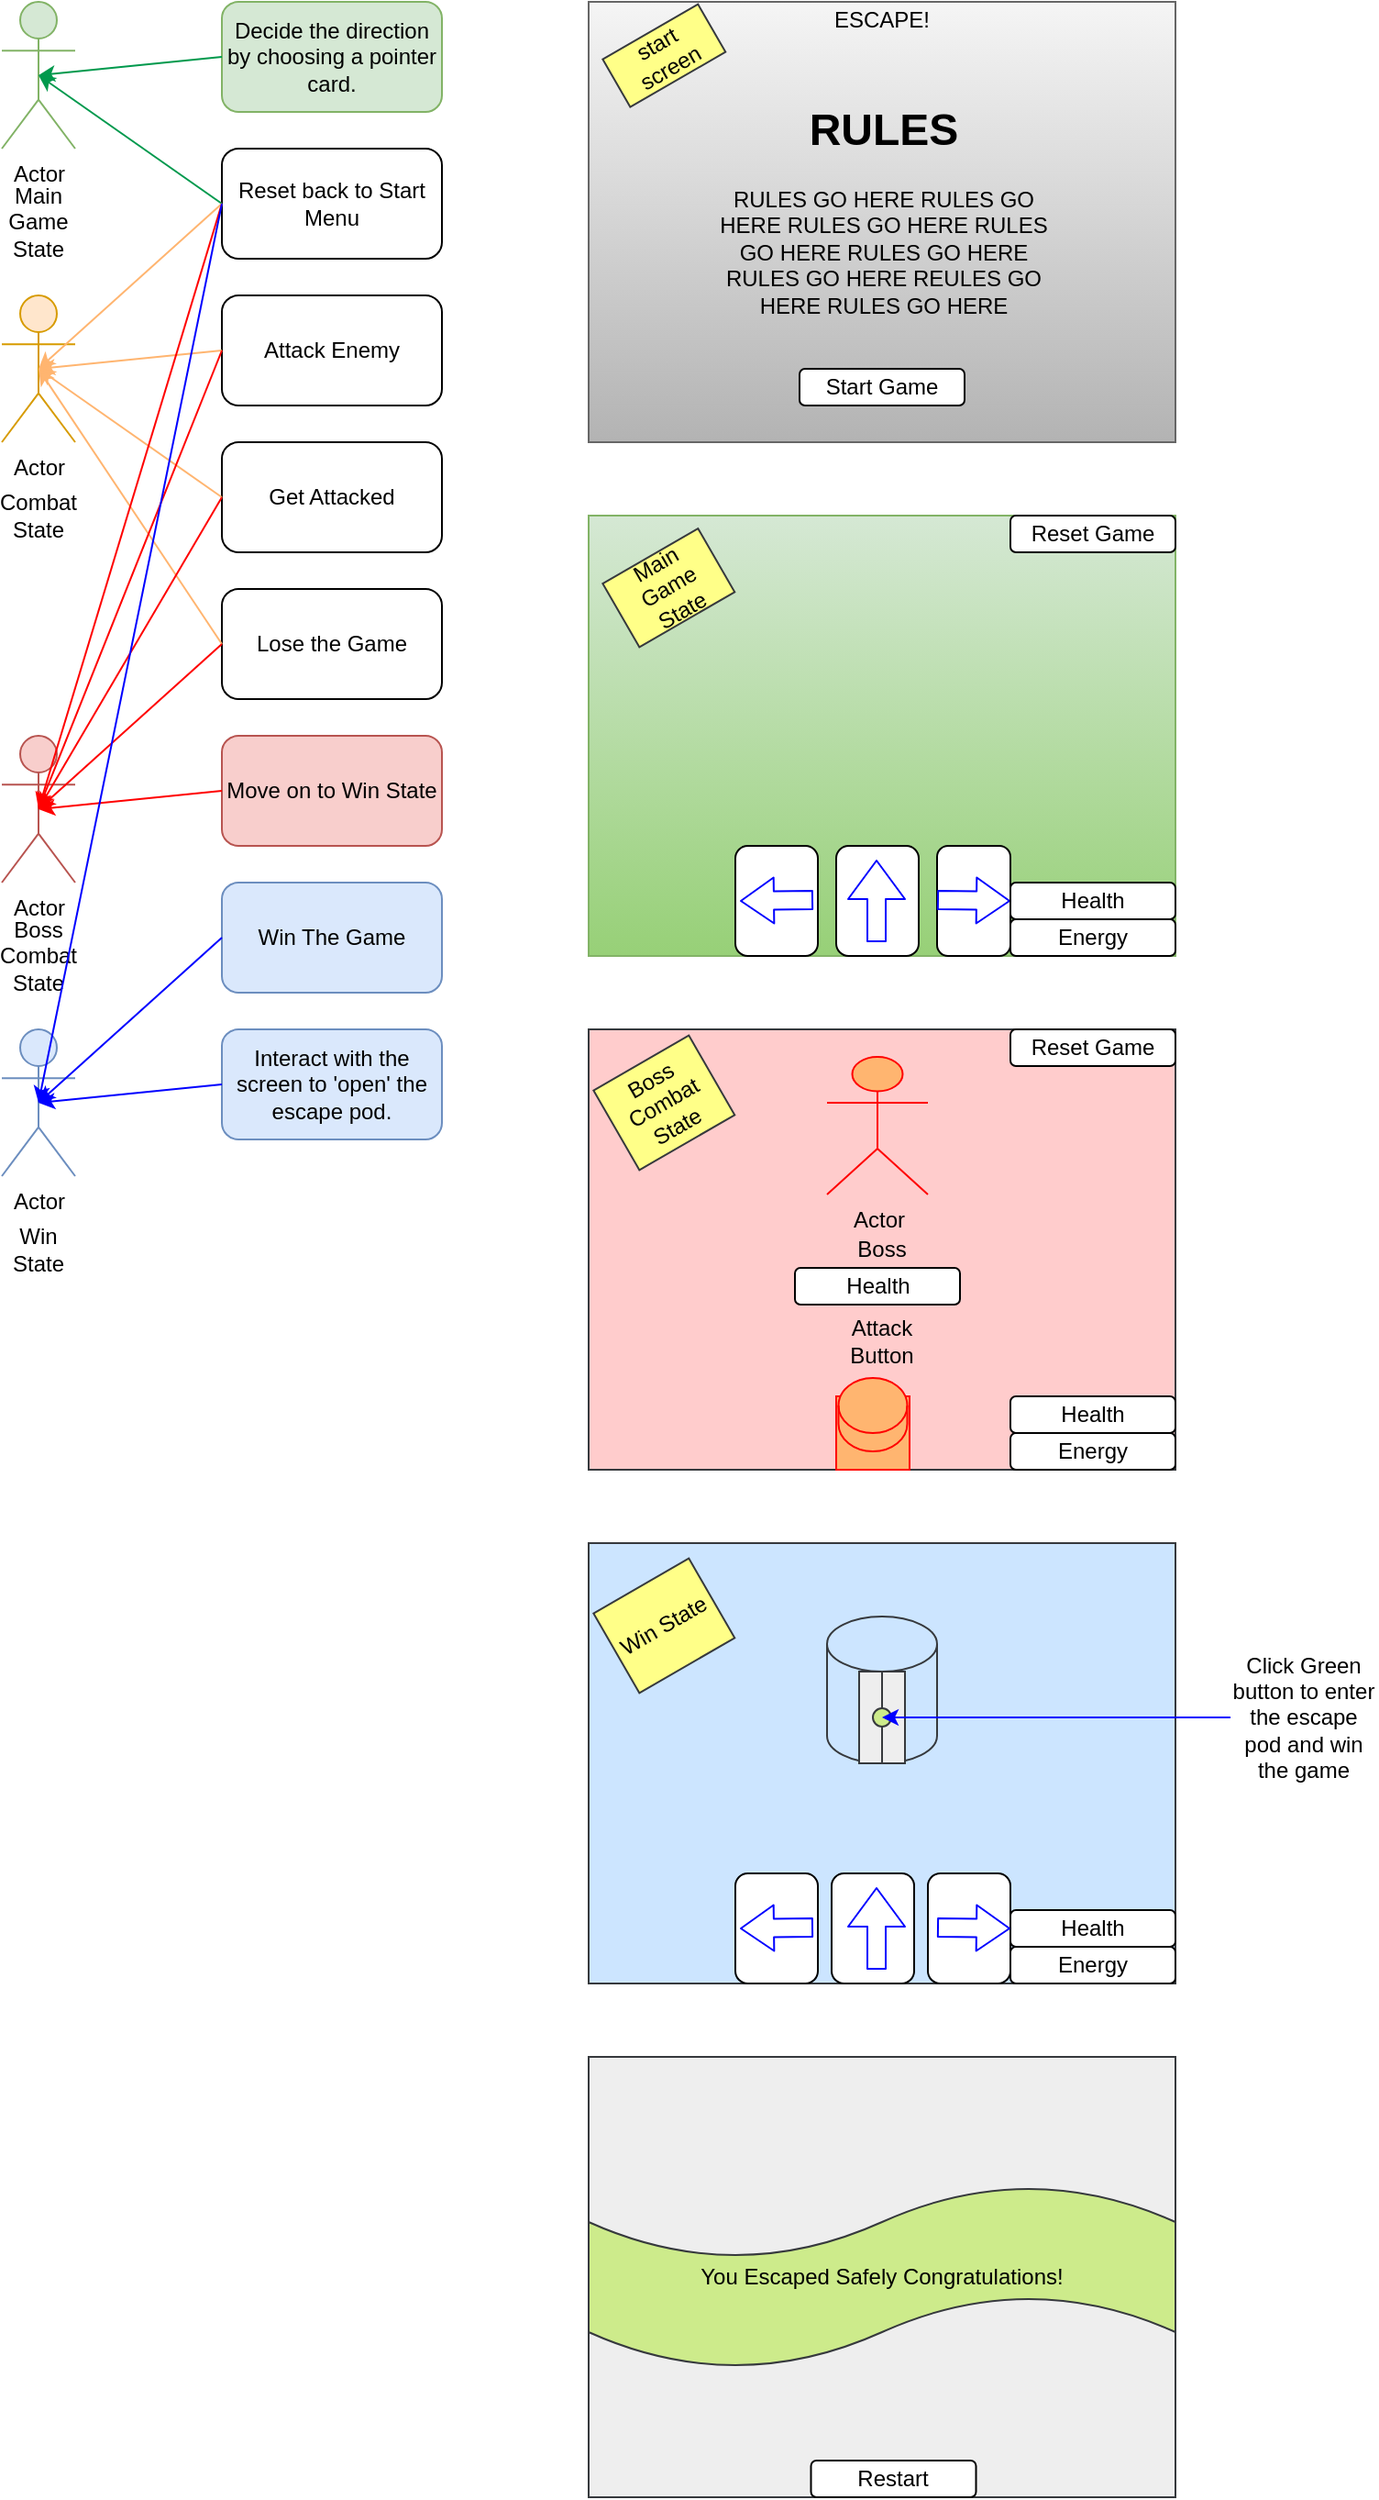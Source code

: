 <mxfile version="13.11.0" type="github">
  <diagram id="wKcpJ1MoGPsjlew4tpE2" name="Game State and Actors">
    <mxGraphModel dx="2276" dy="826" grid="1" gridSize="10" guides="1" tooltips="1" connect="1" arrows="1" fold="1" page="1" pageScale="1" pageWidth="850" pageHeight="1100" math="0" shadow="0">
      <root>
        <mxCell id="0" />
        <mxCell id="1" parent="0" />
        <mxCell id="601QQW2Ij4bVxw6Ef1ii-1" value="Actor" style="shape=umlActor;verticalLabelPosition=bottom;verticalAlign=top;html=1;outlineConnect=0;fillColor=#d5e8d4;strokeColor=#82b366;" parent="1" vertex="1">
          <mxGeometry width="40" height="80" as="geometry" />
        </mxCell>
        <mxCell id="601QQW2Ij4bVxw6Ef1ii-2" value="Decide the direction by choosing a pointer card." style="rounded=1;whiteSpace=wrap;html=1;fillColor=#d5e8d4;strokeColor=#82b366;" parent="1" vertex="1">
          <mxGeometry x="120" width="120" height="60" as="geometry" />
        </mxCell>
        <mxCell id="601QQW2Ij4bVxw6Ef1ii-3" value="Main Game State&lt;br&gt;" style="text;html=1;strokeColor=none;fillColor=none;align=center;verticalAlign=middle;whiteSpace=wrap;rounded=0;" parent="1" vertex="1">
          <mxGeometry y="110" width="40" height="20" as="geometry" />
        </mxCell>
        <mxCell id="601QQW2Ij4bVxw6Ef1ii-4" value="" style="endArrow=classic;html=1;entryX=0.5;entryY=0.5;entryDx=0;entryDy=0;entryPerimeter=0;exitX=0;exitY=0.5;exitDx=0;exitDy=0;strokeColor=#00994D;" parent="1" source="601QQW2Ij4bVxw6Ef1ii-2" target="601QQW2Ij4bVxw6Ef1ii-1" edge="1">
          <mxGeometry width="50" height="50" relative="1" as="geometry">
            <mxPoint x="60" y="65" as="sourcePoint" />
            <mxPoint x="110" y="15" as="targetPoint" />
          </mxGeometry>
        </mxCell>
        <mxCell id="601QQW2Ij4bVxw6Ef1ii-5" value="Reset back to Start Menu" style="rounded=1;whiteSpace=wrap;html=1;" parent="1" vertex="1">
          <mxGeometry x="120" y="80" width="120" height="60" as="geometry" />
        </mxCell>
        <mxCell id="601QQW2Ij4bVxw6Ef1ii-6" value="" style="endArrow=classic;html=1;exitX=0;exitY=0.5;exitDx=0;exitDy=0;entryX=0.5;entryY=0.5;entryDx=0;entryDy=0;entryPerimeter=0;strokeColor=#00994D;" parent="1" source="601QQW2Ij4bVxw6Ef1ii-5" target="601QQW2Ij4bVxw6Ef1ii-1" edge="1">
          <mxGeometry width="50" height="50" relative="1" as="geometry">
            <mxPoint x="60" y="100" as="sourcePoint" />
            <mxPoint x="110" y="50" as="targetPoint" />
          </mxGeometry>
        </mxCell>
        <mxCell id="601QQW2Ij4bVxw6Ef1ii-8" value="Actor" style="shape=umlActor;verticalLabelPosition=bottom;verticalAlign=top;html=1;outlineConnect=0;fillColor=#ffe6cc;strokeColor=#d79b00;" parent="1" vertex="1">
          <mxGeometry y="160" width="40" height="80" as="geometry" />
        </mxCell>
        <mxCell id="601QQW2Ij4bVxw6Ef1ii-9" value="Combat&lt;br&gt;State" style="text;html=1;strokeColor=none;fillColor=none;align=center;verticalAlign=middle;whiteSpace=wrap;rounded=0;" parent="1" vertex="1">
          <mxGeometry y="270" width="40" height="20" as="geometry" />
        </mxCell>
        <mxCell id="601QQW2Ij4bVxw6Ef1ii-14" value="Attack Enemy" style="rounded=1;whiteSpace=wrap;html=1;" parent="1" vertex="1">
          <mxGeometry x="120" y="160" width="120" height="60" as="geometry" />
        </mxCell>
        <mxCell id="601QQW2Ij4bVxw6Ef1ii-15" value="" style="endArrow=classic;html=1;entryX=0.5;entryY=0.5;entryDx=0;entryDy=0;entryPerimeter=0;exitX=0;exitY=0.5;exitDx=0;exitDy=0;strokeColor=#FFB570;" parent="1" source="601QQW2Ij4bVxw6Ef1ii-14" target="601QQW2Ij4bVxw6Ef1ii-8" edge="1">
          <mxGeometry width="50" height="50" relative="1" as="geometry">
            <mxPoint x="50" y="220" as="sourcePoint" />
            <mxPoint x="100" y="170" as="targetPoint" />
          </mxGeometry>
        </mxCell>
        <mxCell id="601QQW2Ij4bVxw6Ef1ii-16" value="Get Attacked" style="rounded=1;whiteSpace=wrap;html=1;" parent="1" vertex="1">
          <mxGeometry x="120" y="240" width="120" height="60" as="geometry" />
        </mxCell>
        <mxCell id="601QQW2Ij4bVxw6Ef1ii-17" value="" style="endArrow=classic;html=1;entryX=0.5;entryY=0.5;entryDx=0;entryDy=0;entryPerimeter=0;exitX=0;exitY=0.5;exitDx=0;exitDy=0;strokeColor=#FFB570;" parent="1" source="601QQW2Ij4bVxw6Ef1ii-16" target="601QQW2Ij4bVxw6Ef1ii-8" edge="1">
          <mxGeometry width="50" height="50" relative="1" as="geometry">
            <mxPoint x="60" y="260" as="sourcePoint" />
            <mxPoint x="110" y="210" as="targetPoint" />
          </mxGeometry>
        </mxCell>
        <mxCell id="601QQW2Ij4bVxw6Ef1ii-18" value="Lose the Game" style="rounded=1;whiteSpace=wrap;html=1;" parent="1" vertex="1">
          <mxGeometry x="120" y="320" width="120" height="60" as="geometry" />
        </mxCell>
        <mxCell id="601QQW2Ij4bVxw6Ef1ii-20" value="" style="endArrow=classic;html=1;exitX=0;exitY=0.5;exitDx=0;exitDy=0;entryX=0.5;entryY=0.5;entryDx=0;entryDy=0;entryPerimeter=0;strokeColor=#FFB570;" parent="1" source="601QQW2Ij4bVxw6Ef1ii-18" target="601QQW2Ij4bVxw6Ef1ii-8" edge="1">
          <mxGeometry width="50" height="50" relative="1" as="geometry">
            <mxPoint x="50" y="320" as="sourcePoint" />
            <mxPoint x="100" y="270" as="targetPoint" />
          </mxGeometry>
        </mxCell>
        <mxCell id="601QQW2Ij4bVxw6Ef1ii-21" value="" style="endArrow=classic;html=1;exitX=0;exitY=0.5;exitDx=0;exitDy=0;entryX=0.5;entryY=0.5;entryDx=0;entryDy=0;entryPerimeter=0;strokeColor=#FFB570;" parent="1" source="601QQW2Ij4bVxw6Ef1ii-5" target="601QQW2Ij4bVxw6Ef1ii-8" edge="1">
          <mxGeometry width="50" height="50" relative="1" as="geometry">
            <mxPoint x="60" y="170" as="sourcePoint" />
            <mxPoint x="110" y="120" as="targetPoint" />
          </mxGeometry>
        </mxCell>
        <mxCell id="601QQW2Ij4bVxw6Ef1ii-22" value="Actor" style="shape=umlActor;verticalLabelPosition=bottom;verticalAlign=top;html=1;outlineConnect=0;fillColor=#f8cecc;strokeColor=#b85450;" parent="1" vertex="1">
          <mxGeometry y="400" width="40" height="80" as="geometry" />
        </mxCell>
        <mxCell id="601QQW2Ij4bVxw6Ef1ii-23" value="Boss Combat State" style="text;html=1;strokeColor=none;fillColor=none;align=center;verticalAlign=middle;whiteSpace=wrap;rounded=0;" parent="1" vertex="1">
          <mxGeometry y="510" width="40" height="20" as="geometry" />
        </mxCell>
        <mxCell id="601QQW2Ij4bVxw6Ef1ii-27" value="" style="endArrow=classic;html=1;entryX=0.5;entryY=0.5;entryDx=0;entryDy=0;entryPerimeter=0;exitX=0;exitY=0.5;exitDx=0;exitDy=0;strokeColor=#FF0000;" parent="1" source="601QQW2Ij4bVxw6Ef1ii-18" target="601QQW2Ij4bVxw6Ef1ii-22" edge="1">
          <mxGeometry width="50" height="50" relative="1" as="geometry">
            <mxPoint x="110" y="480" as="sourcePoint" />
            <mxPoint x="160" y="430" as="targetPoint" />
          </mxGeometry>
        </mxCell>
        <mxCell id="601QQW2Ij4bVxw6Ef1ii-28" value="" style="endArrow=classic;html=1;entryX=0.5;entryY=0.5;entryDx=0;entryDy=0;entryPerimeter=0;exitX=0;exitY=0.5;exitDx=0;exitDy=0;strokeColor=#FF0000;" parent="1" source="601QQW2Ij4bVxw6Ef1ii-16" target="601QQW2Ij4bVxw6Ef1ii-22" edge="1">
          <mxGeometry width="50" height="50" relative="1" as="geometry">
            <mxPoint x="30" y="380" as="sourcePoint" />
            <mxPoint x="80" y="330" as="targetPoint" />
          </mxGeometry>
        </mxCell>
        <mxCell id="601QQW2Ij4bVxw6Ef1ii-29" value="" style="endArrow=classic;html=1;entryX=0.5;entryY=0.5;entryDx=0;entryDy=0;entryPerimeter=0;exitX=0;exitY=0.5;exitDx=0;exitDy=0;strokeColor=#FF0000;" parent="1" source="601QQW2Ij4bVxw6Ef1ii-14" target="601QQW2Ij4bVxw6Ef1ii-22" edge="1">
          <mxGeometry width="50" height="50" relative="1" as="geometry">
            <mxPoint x="10" y="360" as="sourcePoint" />
            <mxPoint x="60" y="310" as="targetPoint" />
          </mxGeometry>
        </mxCell>
        <mxCell id="601QQW2Ij4bVxw6Ef1ii-30" value="" style="endArrow=classic;html=1;entryX=0.5;entryY=0.5;entryDx=0;entryDy=0;entryPerimeter=0;exitX=0;exitY=0.5;exitDx=0;exitDy=0;fillColor=#f8cecc;strokeColor=#FF0000;" parent="1" source="601QQW2Ij4bVxw6Ef1ii-5" target="601QQW2Ij4bVxw6Ef1ii-22" edge="1">
          <mxGeometry width="50" height="50" relative="1" as="geometry">
            <mxPoint y="360" as="sourcePoint" />
            <mxPoint x="50" y="310" as="targetPoint" />
          </mxGeometry>
        </mxCell>
        <mxCell id="601QQW2Ij4bVxw6Ef1ii-31" value="Move on to Win State" style="rounded=1;whiteSpace=wrap;html=1;fillColor=#f8cecc;strokeColor=#b85450;" parent="1" vertex="1">
          <mxGeometry x="120" y="400" width="120" height="60" as="geometry" />
        </mxCell>
        <mxCell id="601QQW2Ij4bVxw6Ef1ii-32" value="" style="endArrow=classic;html=1;entryX=0.5;entryY=0.5;entryDx=0;entryDy=0;entryPerimeter=0;exitX=0;exitY=0.5;exitDx=0;exitDy=0;strokeColor=#FF0000;" parent="1" source="601QQW2Ij4bVxw6Ef1ii-31" target="601QQW2Ij4bVxw6Ef1ii-22" edge="1">
          <mxGeometry width="50" height="50" relative="1" as="geometry">
            <mxPoint x="60" y="465" as="sourcePoint" />
            <mxPoint x="110" y="415" as="targetPoint" />
          </mxGeometry>
        </mxCell>
        <mxCell id="601QQW2Ij4bVxw6Ef1ii-33" value="Actor" style="shape=umlActor;verticalLabelPosition=bottom;verticalAlign=top;html=1;outlineConnect=0;fillColor=#dae8fc;strokeColor=#6c8ebf;" parent="1" vertex="1">
          <mxGeometry y="560" width="40" height="80" as="geometry" />
        </mxCell>
        <mxCell id="601QQW2Ij4bVxw6Ef1ii-34" value="Win State&lt;br&gt;" style="text;html=1;strokeColor=none;fillColor=none;align=center;verticalAlign=middle;whiteSpace=wrap;rounded=0;" parent="1" vertex="1">
          <mxGeometry y="670" width="40" height="20" as="geometry" />
        </mxCell>
        <mxCell id="601QQW2Ij4bVxw6Ef1ii-36" value="Win The Game" style="rounded=1;whiteSpace=wrap;html=1;fillColor=#dae8fc;strokeColor=#6c8ebf;" parent="1" vertex="1">
          <mxGeometry x="120" y="480" width="120" height="60" as="geometry" />
        </mxCell>
        <mxCell id="601QQW2Ij4bVxw6Ef1ii-37" value="" style="endArrow=classic;html=1;exitX=0;exitY=0.5;exitDx=0;exitDy=0;entryX=0.5;entryY=0.5;entryDx=0;entryDy=0;entryPerimeter=0;strokeColor=#0000FF;" parent="1" source="601QQW2Ij4bVxw6Ef1ii-36" target="601QQW2Ij4bVxw6Ef1ii-33" edge="1">
          <mxGeometry width="50" height="50" relative="1" as="geometry">
            <mxPoint x="50" y="620" as="sourcePoint" />
            <mxPoint x="100" y="570" as="targetPoint" />
          </mxGeometry>
        </mxCell>
        <mxCell id="601QQW2Ij4bVxw6Ef1ii-38" value="Interact with the screen to &#39;open&#39; the escape pod." style="rounded=1;whiteSpace=wrap;html=1;fillColor=#dae8fc;strokeColor=#6c8ebf;" parent="1" vertex="1">
          <mxGeometry x="120" y="560" width="120" height="60" as="geometry" />
        </mxCell>
        <mxCell id="601QQW2Ij4bVxw6Ef1ii-39" value="" style="endArrow=classic;html=1;strokeColor=#0000FF;entryX=0.5;entryY=0.5;entryDx=0;entryDy=0;entryPerimeter=0;exitX=0;exitY=0.5;exitDx=0;exitDy=0;" parent="1" source="601QQW2Ij4bVxw6Ef1ii-38" target="601QQW2Ij4bVxw6Ef1ii-33" edge="1">
          <mxGeometry width="50" height="50" relative="1" as="geometry">
            <mxPoint x="50" y="650" as="sourcePoint" />
            <mxPoint x="100" y="600" as="targetPoint" />
          </mxGeometry>
        </mxCell>
        <mxCell id="601QQW2Ij4bVxw6Ef1ii-40" value="" style="endArrow=classic;html=1;strokeColor=#0000FF;entryX=0.5;entryY=0.5;entryDx=0;entryDy=0;entryPerimeter=0;exitX=0;exitY=0.5;exitDx=0;exitDy=0;" parent="1" source="601QQW2Ij4bVxw6Ef1ii-5" target="601QQW2Ij4bVxw6Ef1ii-33" edge="1">
          <mxGeometry width="50" height="50" relative="1" as="geometry">
            <mxPoint x="60" y="500" as="sourcePoint" />
            <mxPoint x="110" y="450" as="targetPoint" />
          </mxGeometry>
        </mxCell>
        <mxCell id="601QQW2Ij4bVxw6Ef1ii-43" value="" style="rounded=0;whiteSpace=wrap;html=1;gradientColor=#b3b3b3;fillColor=#f5f5f5;strokeColor=#666666;" parent="1" vertex="1">
          <mxGeometry x="320" width="320" height="240" as="geometry" />
        </mxCell>
        <mxCell id="601QQW2Ij4bVxw6Ef1ii-44" value="" style="rounded=0;whiteSpace=wrap;html=1;gradientColor=#97d077;fillColor=#d5e8d4;strokeColor=#82b366;" parent="1" vertex="1">
          <mxGeometry x="320" y="280" width="320" height="240" as="geometry" />
        </mxCell>
        <mxCell id="601QQW2Ij4bVxw6Ef1ii-47" value="Start Game" style="rounded=1;whiteSpace=wrap;html=1;" parent="1" vertex="1">
          <mxGeometry x="435" y="200" width="90" height="20" as="geometry" />
        </mxCell>
        <mxCell id="601QQW2Ij4bVxw6Ef1ii-49" value="ESCAPE!" style="text;html=1;strokeColor=none;fillColor=none;align=center;verticalAlign=middle;whiteSpace=wrap;rounded=0;" parent="1" vertex="1">
          <mxGeometry x="380" width="200" height="20" as="geometry" />
        </mxCell>
        <mxCell id="601QQW2Ij4bVxw6Ef1ii-50" value="&lt;h1 style=&quot;text-align: center&quot;&gt;RULES&lt;/h1&gt;&lt;p style=&quot;text-align: center&quot;&gt;RULES GO HERE RULES GO HERE RULES GO HERE RULES GO HERE RULES GO HERE RULES GO HERE REULES GO HERE RULES GO HERE&lt;/p&gt;" style="text;html=1;strokeColor=none;fillColor=none;spacing=5;spacingTop=-20;whiteSpace=wrap;overflow=hidden;rounded=0;" parent="1" vertex="1">
          <mxGeometry x="385" y="50" width="190" height="120" as="geometry" />
        </mxCell>
        <mxCell id="601QQW2Ij4bVxw6Ef1ii-51" value="" style="rounded=1;whiteSpace=wrap;html=1;" parent="1" vertex="1">
          <mxGeometry x="400" y="460" width="45" height="60" as="geometry" />
        </mxCell>
        <mxCell id="601QQW2Ij4bVxw6Ef1ii-52" value="" style="rounded=1;whiteSpace=wrap;html=1;" parent="1" vertex="1">
          <mxGeometry x="455" y="460" width="45" height="60" as="geometry" />
        </mxCell>
        <mxCell id="601QQW2Ij4bVxw6Ef1ii-53" value="" style="rounded=1;whiteSpace=wrap;html=1;" parent="1" vertex="1">
          <mxGeometry x="510" y="460" width="40" height="60" as="geometry" />
        </mxCell>
        <mxCell id="601QQW2Ij4bVxw6Ef1ii-56" value="" style="shape=flexArrow;endArrow=classic;html=1;strokeColor=#0000FF;width=10;endSize=6.67;" parent="1" edge="1">
          <mxGeometry width="50" height="50" relative="1" as="geometry">
            <mxPoint x="477" y="512.5" as="sourcePoint" />
            <mxPoint x="477" y="467.5" as="targetPoint" />
          </mxGeometry>
        </mxCell>
        <mxCell id="601QQW2Ij4bVxw6Ef1ii-58" value="" style="shape=flexArrow;endArrow=classic;html=1;strokeColor=#0000FF;endWidth=14;endSize=5.67;" parent="1" edge="1">
          <mxGeometry width="50" height="50" relative="1" as="geometry">
            <mxPoint x="442.5" y="489.5" as="sourcePoint" />
            <mxPoint x="402.5" y="490" as="targetPoint" />
          </mxGeometry>
        </mxCell>
        <mxCell id="601QQW2Ij4bVxw6Ef1ii-60" value="" style="shape=flexArrow;endArrow=classic;html=1;strokeColor=#0000FF;endWidth=14;endSize=5.67;entryX=1;entryY=0.5;entryDx=0;entryDy=0;" parent="1" target="601QQW2Ij4bVxw6Ef1ii-53" edge="1">
          <mxGeometry width="50" height="50" relative="1" as="geometry">
            <mxPoint x="510" y="489.5" as="sourcePoint" />
            <mxPoint x="545" y="489.5" as="targetPoint" />
          </mxGeometry>
        </mxCell>
        <mxCell id="601QQW2Ij4bVxw6Ef1ii-62" value="Reset Game" style="rounded=1;whiteSpace=wrap;html=1;" parent="1" vertex="1">
          <mxGeometry x="550" y="280" width="90" height="20" as="geometry" />
        </mxCell>
        <mxCell id="601QQW2Ij4bVxw6Ef1ii-64" value="start screen" style="text;html=1;align=center;verticalAlign=middle;whiteSpace=wrap;rounded=0;rotation=-30;fillColor=#ffff88;strokeColor=#36393d;" parent="1" vertex="1">
          <mxGeometry x="331.16" y="14.33" width="60" height="30" as="geometry" />
        </mxCell>
        <mxCell id="601QQW2Ij4bVxw6Ef1ii-66" value="Main Game State" style="text;html=1;align=center;verticalAlign=middle;whiteSpace=wrap;rounded=0;rotation=-30;fillColor=#ffff88;strokeColor=#36393d;" parent="1" vertex="1">
          <mxGeometry x="333.66" y="299.33" width="60" height="40" as="geometry" />
        </mxCell>
        <mxCell id="601QQW2Ij4bVxw6Ef1ii-67" value="" style="rounded=0;whiteSpace=wrap;html=1;fillColor=#ffcccc;strokeColor=#36393d;" parent="1" vertex="1">
          <mxGeometry x="320" y="560" width="320" height="240" as="geometry" />
        </mxCell>
        <mxCell id="601QQW2Ij4bVxw6Ef1ii-68" value="Boss Combat State" style="text;html=1;align=center;verticalAlign=middle;whiteSpace=wrap;rounded=0;rotation=-30;fillColor=#ffff88;strokeColor=#36393d;" parent="1" vertex="1">
          <mxGeometry x="331.16" y="575" width="60" height="50" as="geometry" />
        </mxCell>
        <mxCell id="601QQW2Ij4bVxw6Ef1ii-71" value="" style="whiteSpace=wrap;html=1;aspect=fixed;strokeColor=#FF0000;fillColor=#FFB570;" parent="1" vertex="1">
          <mxGeometry x="455" y="760" width="40" height="40" as="geometry" />
        </mxCell>
        <mxCell id="601QQW2Ij4bVxw6Ef1ii-72" value="" style="shape=cylinder3;whiteSpace=wrap;html=1;boundedLbl=1;backgroundOutline=1;size=15;strokeColor=#FF0000;fillColor=#FFB570;" parent="1" vertex="1">
          <mxGeometry x="456.25" y="750" width="37.5" height="40" as="geometry" />
        </mxCell>
        <mxCell id="601QQW2Ij4bVxw6Ef1ii-73" value="Attack Button" style="text;html=1;strokeColor=none;fillColor=none;align=center;verticalAlign=middle;whiteSpace=wrap;rounded=0;" parent="1" vertex="1">
          <mxGeometry x="460" y="720" width="40" height="20" as="geometry" />
        </mxCell>
        <mxCell id="601QQW2Ij4bVxw6Ef1ii-75" value="Reset Game" style="rounded=1;whiteSpace=wrap;html=1;" parent="1" vertex="1">
          <mxGeometry x="550" y="560" width="90" height="20" as="geometry" />
        </mxCell>
        <mxCell id="601QQW2Ij4bVxw6Ef1ii-76" value="Health" style="rounded=1;whiteSpace=wrap;html=1;" parent="1" vertex="1">
          <mxGeometry x="550" y="480" width="90" height="20" as="geometry" />
        </mxCell>
        <mxCell id="601QQW2Ij4bVxw6Ef1ii-77" value="Energy" style="rounded=1;whiteSpace=wrap;html=1;" parent="1" vertex="1">
          <mxGeometry x="550" y="500" width="90" height="20" as="geometry" />
        </mxCell>
        <mxCell id="601QQW2Ij4bVxw6Ef1ii-78" value="Health" style="rounded=1;whiteSpace=wrap;html=1;" parent="1" vertex="1">
          <mxGeometry x="550" y="760" width="90" height="20" as="geometry" />
        </mxCell>
        <mxCell id="601QQW2Ij4bVxw6Ef1ii-79" value="Energy" style="rounded=1;whiteSpace=wrap;html=1;" parent="1" vertex="1">
          <mxGeometry x="550" y="780" width="90" height="20" as="geometry" />
        </mxCell>
        <mxCell id="601QQW2Ij4bVxw6Ef1ii-80" value="Actor" style="shape=umlActor;verticalLabelPosition=bottom;verticalAlign=top;html=1;outlineConnect=0;strokeColor=#FF0000;fillColor=#FFB570;" parent="1" vertex="1">
          <mxGeometry x="450" y="575" width="55" height="75" as="geometry" />
        </mxCell>
        <mxCell id="601QQW2Ij4bVxw6Ef1ii-81" value="Health" style="rounded=1;whiteSpace=wrap;html=1;" parent="1" vertex="1">
          <mxGeometry x="432.5" y="690" width="90" height="20" as="geometry" />
        </mxCell>
        <mxCell id="601QQW2Ij4bVxw6Ef1ii-83" value="" style="rounded=0;whiteSpace=wrap;html=1;fillColor=#cce5ff;strokeColor=#36393d;" parent="1" vertex="1">
          <mxGeometry x="320" y="840" width="320" height="240" as="geometry" />
        </mxCell>
        <mxCell id="601QQW2Ij4bVxw6Ef1ii-84" value="Win State" style="text;html=1;align=center;verticalAlign=middle;whiteSpace=wrap;rounded=0;rotation=-30;fillColor=#ffff88;strokeColor=#36393d;" parent="1" vertex="1">
          <mxGeometry x="331.16" y="860" width="60" height="50" as="geometry" />
        </mxCell>
        <mxCell id="601QQW2Ij4bVxw6Ef1ii-85" value="Boss" style="text;html=1;strokeColor=none;fillColor=none;align=center;verticalAlign=middle;whiteSpace=wrap;rounded=0;" parent="1" vertex="1">
          <mxGeometry x="460" y="670" width="40" height="20" as="geometry" />
        </mxCell>
        <mxCell id="601QQW2Ij4bVxw6Ef1ii-87" value="" style="shape=cylinder3;whiteSpace=wrap;html=1;boundedLbl=1;backgroundOutline=1;size=15;strokeColor=#36393d;fillColor=#cce5ff;" parent="1" vertex="1">
          <mxGeometry x="450" y="880" width="60" height="80" as="geometry" />
        </mxCell>
        <mxCell id="601QQW2Ij4bVxw6Ef1ii-89" value="" style="rounded=0;whiteSpace=wrap;html=1;strokeColor=#36393d;fillColor=#eeeeee;" parent="1" vertex="1">
          <mxGeometry x="467.5" y="910" width="12.5" height="50" as="geometry" />
        </mxCell>
        <mxCell id="601QQW2Ij4bVxw6Ef1ii-91" value="" style="rounded=0;whiteSpace=wrap;html=1;strokeColor=#36393d;fillColor=#eeeeee;" parent="1" vertex="1">
          <mxGeometry x="480" y="910" width="12.5" height="50" as="geometry" />
        </mxCell>
        <mxCell id="601QQW2Ij4bVxw6Ef1ii-94" value="" style="ellipse;whiteSpace=wrap;html=1;aspect=fixed;strokeColor=#36393d;fillColor=#cdeb8b;" parent="1" vertex="1">
          <mxGeometry x="475" y="930" width="10" height="10" as="geometry" />
        </mxCell>
        <mxCell id="601QQW2Ij4bVxw6Ef1ii-95" value="Click Green button to enter the escape pod and win the game" style="text;html=1;strokeColor=none;fillColor=none;align=center;verticalAlign=middle;whiteSpace=wrap;rounded=0;" parent="1" vertex="1">
          <mxGeometry x="670" y="892.5" width="80" height="85" as="geometry" />
        </mxCell>
        <mxCell id="601QQW2Ij4bVxw6Ef1ii-96" value="" style="endArrow=classic;html=1;strokeColor=#0000FF;exitX=0;exitY=0.5;exitDx=0;exitDy=0;" parent="1" source="601QQW2Ij4bVxw6Ef1ii-95" edge="1">
          <mxGeometry width="50" height="50" relative="1" as="geometry">
            <mxPoint x="570" y="960" as="sourcePoint" />
            <mxPoint x="480" y="935" as="targetPoint" />
          </mxGeometry>
        </mxCell>
        <mxCell id="601QQW2Ij4bVxw6Ef1ii-97" value="Health" style="rounded=1;whiteSpace=wrap;html=1;" parent="1" vertex="1">
          <mxGeometry x="550" y="1040" width="90" height="20" as="geometry" />
        </mxCell>
        <mxCell id="601QQW2Ij4bVxw6Ef1ii-98" value="Energy" style="rounded=1;whiteSpace=wrap;html=1;" parent="1" vertex="1">
          <mxGeometry x="550" y="1060" width="90" height="20" as="geometry" />
        </mxCell>
        <mxCell id="601QQW2Ij4bVxw6Ef1ii-100" value="" style="rounded=1;whiteSpace=wrap;html=1;" parent="1" vertex="1">
          <mxGeometry x="505" y="1020" width="45" height="60" as="geometry" />
        </mxCell>
        <mxCell id="601QQW2Ij4bVxw6Ef1ii-101" value="" style="rounded=1;whiteSpace=wrap;html=1;" parent="1" vertex="1">
          <mxGeometry x="452.5" y="1020" width="45" height="60" as="geometry" />
        </mxCell>
        <mxCell id="601QQW2Ij4bVxw6Ef1ii-102" value="" style="rounded=1;whiteSpace=wrap;html=1;" parent="1" vertex="1">
          <mxGeometry x="400" y="1020" width="45" height="60" as="geometry" />
        </mxCell>
        <mxCell id="601QQW2Ij4bVxw6Ef1ii-103" value="" style="shape=flexArrow;endArrow=classic;html=1;strokeColor=#0000FF;endWidth=14;endSize=5.67;" parent="1" edge="1">
          <mxGeometry width="50" height="50" relative="1" as="geometry">
            <mxPoint x="442.5" y="1049.5" as="sourcePoint" />
            <mxPoint x="402.5" y="1050" as="targetPoint" />
          </mxGeometry>
        </mxCell>
        <mxCell id="601QQW2Ij4bVxw6Ef1ii-104" value="" style="shape=flexArrow;endArrow=classic;html=1;strokeColor=#0000FF;width=10;endSize=6.67;" parent="1" edge="1">
          <mxGeometry width="50" height="50" relative="1" as="geometry">
            <mxPoint x="477" y="1072.5" as="sourcePoint" />
            <mxPoint x="477" y="1027.5" as="targetPoint" />
          </mxGeometry>
        </mxCell>
        <mxCell id="601QQW2Ij4bVxw6Ef1ii-105" value="" style="shape=flexArrow;endArrow=classic;html=1;strokeColor=#0000FF;endWidth=14;endSize=5.67;entryX=1;entryY=0.5;entryDx=0;entryDy=0;" parent="1" edge="1">
          <mxGeometry width="50" height="50" relative="1" as="geometry">
            <mxPoint x="510" y="1049.5" as="sourcePoint" />
            <mxPoint x="550" y="1050" as="targetPoint" />
          </mxGeometry>
        </mxCell>
        <mxCell id="601QQW2Ij4bVxw6Ef1ii-107" value="" style="rounded=0;whiteSpace=wrap;html=1;fillColor=#eeeeee;strokeColor=#36393d;" parent="1" vertex="1">
          <mxGeometry x="320" y="1120" width="320" height="240" as="geometry" />
        </mxCell>
        <mxCell id="601QQW2Ij4bVxw6Ef1ii-108" value="You Escaped Safely Congratulations!" style="shape=tape;whiteSpace=wrap;html=1;fillColor=#cdeb8b;strokeColor=#36393d;" parent="1" vertex="1">
          <mxGeometry x="320" y="1190" width="320" height="100" as="geometry" />
        </mxCell>
        <mxCell id="601QQW2Ij4bVxw6Ef1ii-109" value="Restart" style="rounded=1;whiteSpace=wrap;html=1;" parent="1" vertex="1">
          <mxGeometry x="441.25" y="1340" width="90" height="20" as="geometry" />
        </mxCell>
      </root>
    </mxGraphModel>
  </diagram>
</mxfile>
